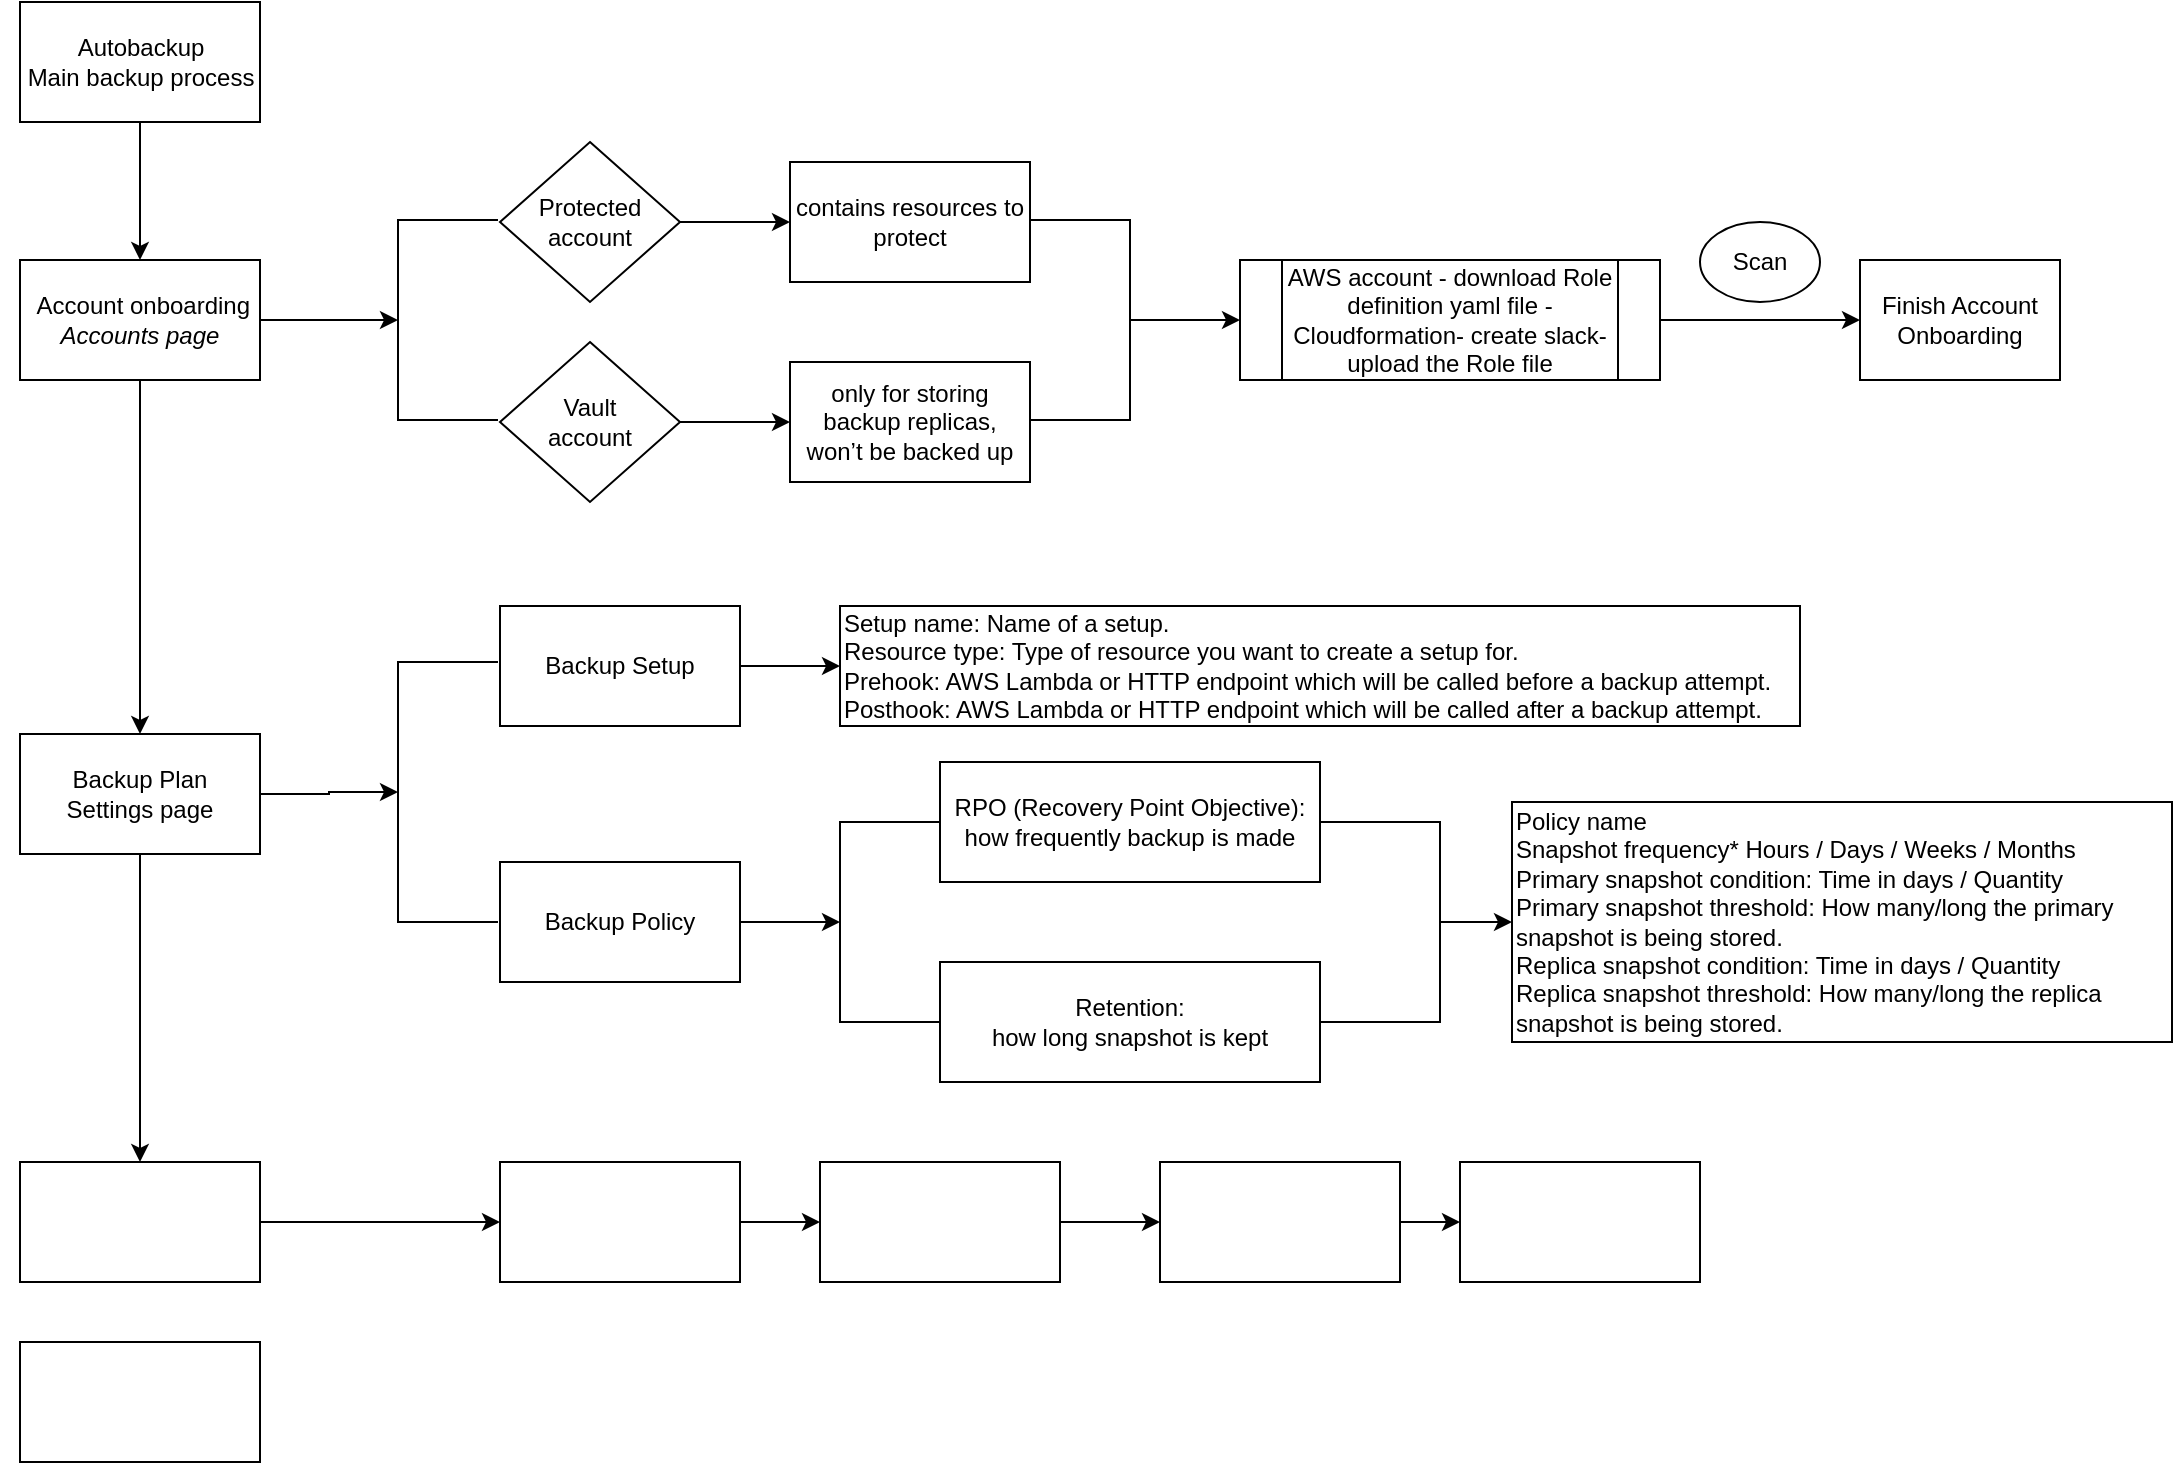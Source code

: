 <mxfile version="20.2.2" type="github">
  <diagram id="PuQnvn29BVy2Np9aTlQ6" name="Page-1">
    <mxGraphModel dx="1191" dy="776" grid="1" gridSize="10" guides="1" tooltips="1" connect="1" arrows="1" fold="1" page="1" pageScale="1" pageWidth="1169" pageHeight="827" math="0" shadow="0">
      <root>
        <mxCell id="0" />
        <mxCell id="1" parent="0" />
        <mxCell id="wzGeyBrV-l04SElcSdZf-14" style="edgeStyle=orthogonalEdgeStyle;rounded=0;orthogonalLoop=1;jettySize=auto;html=1;entryX=0.5;entryY=0;entryDx=0;entryDy=0;" edge="1" parent="1" source="wzGeyBrV-l04SElcSdZf-1" target="wzGeyBrV-l04SElcSdZf-2">
          <mxGeometry relative="1" as="geometry" />
        </mxCell>
        <mxCell id="wzGeyBrV-l04SElcSdZf-1" value="" style="rounded=0;whiteSpace=wrap;html=1;" vertex="1" parent="1">
          <mxGeometry x="80" y="80" width="120" height="60" as="geometry" />
        </mxCell>
        <mxCell id="wzGeyBrV-l04SElcSdZf-15" style="edgeStyle=orthogonalEdgeStyle;rounded=0;orthogonalLoop=1;jettySize=auto;html=1;exitX=0.5;exitY=1;exitDx=0;exitDy=0;entryX=0.5;entryY=0;entryDx=0;entryDy=0;" edge="1" parent="1" source="wzGeyBrV-l04SElcSdZf-2" target="wzGeyBrV-l04SElcSdZf-3">
          <mxGeometry relative="1" as="geometry" />
        </mxCell>
        <mxCell id="wzGeyBrV-l04SElcSdZf-28" value="" style="edgeStyle=orthogonalEdgeStyle;rounded=0;orthogonalLoop=1;jettySize=auto;html=1;" edge="1" parent="1" source="wzGeyBrV-l04SElcSdZf-2" target="wzGeyBrV-l04SElcSdZf-27">
          <mxGeometry relative="1" as="geometry" />
        </mxCell>
        <mxCell id="wzGeyBrV-l04SElcSdZf-2" value="&amp;nbsp;Account onboarding&lt;br&gt;&lt;i&gt;Accounts page&lt;/i&gt;" style="rounded=0;whiteSpace=wrap;html=1;" vertex="1" parent="1">
          <mxGeometry x="80" y="209" width="120" height="60" as="geometry" />
        </mxCell>
        <mxCell id="wzGeyBrV-l04SElcSdZf-16" style="edgeStyle=orthogonalEdgeStyle;rounded=0;orthogonalLoop=1;jettySize=auto;html=1;exitX=0.5;exitY=1;exitDx=0;exitDy=0;entryX=0.5;entryY=0;entryDx=0;entryDy=0;" edge="1" parent="1" source="wzGeyBrV-l04SElcSdZf-3" target="wzGeyBrV-l04SElcSdZf-4">
          <mxGeometry relative="1" as="geometry" />
        </mxCell>
        <mxCell id="wzGeyBrV-l04SElcSdZf-39" value="" style="edgeStyle=orthogonalEdgeStyle;rounded=0;orthogonalLoop=1;jettySize=auto;html=1;" edge="1" parent="1" source="wzGeyBrV-l04SElcSdZf-3" target="wzGeyBrV-l04SElcSdZf-38">
          <mxGeometry relative="1" as="geometry" />
        </mxCell>
        <mxCell id="wzGeyBrV-l04SElcSdZf-3" value="Backup Plan&lt;br&gt;Settings page" style="rounded=0;whiteSpace=wrap;html=1;" vertex="1" parent="1">
          <mxGeometry x="80" y="446" width="120" height="60" as="geometry" />
        </mxCell>
        <mxCell id="wzGeyBrV-l04SElcSdZf-17" style="edgeStyle=orthogonalEdgeStyle;rounded=0;orthogonalLoop=1;jettySize=auto;html=1;exitX=1;exitY=0.5;exitDx=0;exitDy=0;entryX=0;entryY=0.5;entryDx=0;entryDy=0;" edge="1" parent="1" source="wzGeyBrV-l04SElcSdZf-4" target="wzGeyBrV-l04SElcSdZf-6">
          <mxGeometry relative="1" as="geometry" />
        </mxCell>
        <mxCell id="wzGeyBrV-l04SElcSdZf-4" value="" style="rounded=0;whiteSpace=wrap;html=1;" vertex="1" parent="1">
          <mxGeometry x="80" y="660" width="120" height="60" as="geometry" />
        </mxCell>
        <mxCell id="wzGeyBrV-l04SElcSdZf-5" value="" style="rounded=0;whiteSpace=wrap;html=1;" vertex="1" parent="1">
          <mxGeometry x="80" y="750" width="120" height="60" as="geometry" />
        </mxCell>
        <mxCell id="wzGeyBrV-l04SElcSdZf-18" style="edgeStyle=orthogonalEdgeStyle;rounded=0;orthogonalLoop=1;jettySize=auto;html=1;exitX=1;exitY=0.5;exitDx=0;exitDy=0;entryX=0;entryY=0.5;entryDx=0;entryDy=0;" edge="1" parent="1" source="wzGeyBrV-l04SElcSdZf-6" target="wzGeyBrV-l04SElcSdZf-7">
          <mxGeometry relative="1" as="geometry" />
        </mxCell>
        <mxCell id="wzGeyBrV-l04SElcSdZf-6" value="" style="rounded=0;whiteSpace=wrap;html=1;" vertex="1" parent="1">
          <mxGeometry x="320" y="660" width="120" height="60" as="geometry" />
        </mxCell>
        <mxCell id="wzGeyBrV-l04SElcSdZf-19" value="" style="edgeStyle=orthogonalEdgeStyle;rounded=0;orthogonalLoop=1;jettySize=auto;html=1;" edge="1" parent="1" source="wzGeyBrV-l04SElcSdZf-7" target="wzGeyBrV-l04SElcSdZf-8">
          <mxGeometry relative="1" as="geometry" />
        </mxCell>
        <mxCell id="wzGeyBrV-l04SElcSdZf-7" value="" style="rounded=0;whiteSpace=wrap;html=1;" vertex="1" parent="1">
          <mxGeometry x="480" y="660" width="120" height="60" as="geometry" />
        </mxCell>
        <mxCell id="wzGeyBrV-l04SElcSdZf-20" value="" style="edgeStyle=orthogonalEdgeStyle;rounded=0;orthogonalLoop=1;jettySize=auto;html=1;" edge="1" parent="1" source="wzGeyBrV-l04SElcSdZf-8" target="wzGeyBrV-l04SElcSdZf-11">
          <mxGeometry relative="1" as="geometry" />
        </mxCell>
        <mxCell id="wzGeyBrV-l04SElcSdZf-8" value="" style="rounded=0;whiteSpace=wrap;html=1;" vertex="1" parent="1">
          <mxGeometry x="650" y="660" width="120" height="60" as="geometry" />
        </mxCell>
        <mxCell id="wzGeyBrV-l04SElcSdZf-41" value="" style="edgeStyle=orthogonalEdgeStyle;rounded=0;orthogonalLoop=1;jettySize=auto;html=1;" edge="1" parent="1" source="wzGeyBrV-l04SElcSdZf-9" target="wzGeyBrV-l04SElcSdZf-40">
          <mxGeometry relative="1" as="geometry" />
        </mxCell>
        <mxCell id="wzGeyBrV-l04SElcSdZf-9" value="Backup Setup" style="rounded=0;whiteSpace=wrap;html=1;" vertex="1" parent="1">
          <mxGeometry x="320" y="382" width="120" height="60" as="geometry" />
        </mxCell>
        <mxCell id="wzGeyBrV-l04SElcSdZf-44" value="" style="edgeStyle=orthogonalEdgeStyle;rounded=0;orthogonalLoop=1;jettySize=auto;html=1;" edge="1" parent="1" source="wzGeyBrV-l04SElcSdZf-10" target="wzGeyBrV-l04SElcSdZf-42">
          <mxGeometry relative="1" as="geometry" />
        </mxCell>
        <mxCell id="wzGeyBrV-l04SElcSdZf-10" value="Backup Policy" style="rounded=0;whiteSpace=wrap;html=1;" vertex="1" parent="1">
          <mxGeometry x="320" y="510" width="120" height="60" as="geometry" />
        </mxCell>
        <mxCell id="wzGeyBrV-l04SElcSdZf-11" value="" style="rounded=0;whiteSpace=wrap;html=1;" vertex="1" parent="1">
          <mxGeometry x="800" y="660" width="120" height="60" as="geometry" />
        </mxCell>
        <mxCell id="wzGeyBrV-l04SElcSdZf-12" value="&lt;div&gt;Autobackup &lt;br&gt;&lt;/div&gt;&lt;div&gt;Main backup process&lt;/div&gt;" style="text;html=1;align=center;verticalAlign=middle;resizable=0;points=[];autosize=1;strokeColor=none;fillColor=none;" vertex="1" parent="1">
          <mxGeometry x="70" y="90" width="140" height="40" as="geometry" />
        </mxCell>
        <mxCell id="wzGeyBrV-l04SElcSdZf-31" value="" style="edgeStyle=orthogonalEdgeStyle;rounded=0;orthogonalLoop=1;jettySize=auto;html=1;" edge="1" parent="1" source="wzGeyBrV-l04SElcSdZf-22" target="wzGeyBrV-l04SElcSdZf-29">
          <mxGeometry relative="1" as="geometry" />
        </mxCell>
        <mxCell id="wzGeyBrV-l04SElcSdZf-22" value="Protected account" style="rhombus;whiteSpace=wrap;html=1;" vertex="1" parent="1">
          <mxGeometry x="320" y="150" width="90" height="80" as="geometry" />
        </mxCell>
        <mxCell id="wzGeyBrV-l04SElcSdZf-32" value="" style="edgeStyle=orthogonalEdgeStyle;rounded=0;orthogonalLoop=1;jettySize=auto;html=1;" edge="1" parent="1" source="wzGeyBrV-l04SElcSdZf-23" target="wzGeyBrV-l04SElcSdZf-30">
          <mxGeometry relative="1" as="geometry" />
        </mxCell>
        <mxCell id="wzGeyBrV-l04SElcSdZf-23" value="&lt;div&gt;Vault &lt;br&gt;&lt;/div&gt;&lt;div&gt;account&lt;/div&gt;" style="rhombus;whiteSpace=wrap;html=1;" vertex="1" parent="1">
          <mxGeometry x="320" y="250" width="90" height="80" as="geometry" />
        </mxCell>
        <mxCell id="wzGeyBrV-l04SElcSdZf-27" value="" style="strokeWidth=1;html=1;shape=mxgraph.flowchart.annotation_1;align=left;pointerEvents=1;" vertex="1" parent="1">
          <mxGeometry x="269" y="189" width="50" height="100" as="geometry" />
        </mxCell>
        <mxCell id="wzGeyBrV-l04SElcSdZf-29" value="contains resources to protect" style="rounded=0;whiteSpace=wrap;html=1;" vertex="1" parent="1">
          <mxGeometry x="465" y="160" width="120" height="60" as="geometry" />
        </mxCell>
        <mxCell id="wzGeyBrV-l04SElcSdZf-30" value="&lt;div&gt;only for storing backup replicas, &lt;br&gt;&lt;/div&gt;&lt;div&gt;won’t be backed up&lt;/div&gt;" style="rounded=0;whiteSpace=wrap;html=1;" vertex="1" parent="1">
          <mxGeometry x="465" y="260" width="120" height="60" as="geometry" />
        </mxCell>
        <mxCell id="wzGeyBrV-l04SElcSdZf-35" value="" style="edgeStyle=orthogonalEdgeStyle;rounded=0;orthogonalLoop=1;jettySize=auto;html=1;" edge="1" parent="1" source="wzGeyBrV-l04SElcSdZf-33" target="wzGeyBrV-l04SElcSdZf-34">
          <mxGeometry relative="1" as="geometry" />
        </mxCell>
        <mxCell id="wzGeyBrV-l04SElcSdZf-33" value="" style="strokeWidth=1;html=1;shape=mxgraph.flowchart.annotation_1;align=left;pointerEvents=1;rotation=-180;" vertex="1" parent="1">
          <mxGeometry x="585" y="189" width="50" height="100" as="geometry" />
        </mxCell>
        <mxCell id="wzGeyBrV-l04SElcSdZf-37" value="" style="edgeStyle=orthogonalEdgeStyle;rounded=0;orthogonalLoop=1;jettySize=auto;html=1;" edge="1" parent="1" source="wzGeyBrV-l04SElcSdZf-34" target="wzGeyBrV-l04SElcSdZf-36">
          <mxGeometry relative="1" as="geometry" />
        </mxCell>
        <mxCell id="wzGeyBrV-l04SElcSdZf-34" value="AWS account - download Role definition yaml file - Cloudformation- create slack-upload the Role file" style="shape=process;whiteSpace=wrap;html=1;backgroundOutline=1;strokeWidth=1;" vertex="1" parent="1">
          <mxGeometry x="690" y="209" width="210" height="60" as="geometry" />
        </mxCell>
        <mxCell id="wzGeyBrV-l04SElcSdZf-36" value="Finish Account Onboarding" style="rounded=0;whiteSpace=wrap;html=1;" vertex="1" parent="1">
          <mxGeometry x="1000" y="209" width="100" height="60" as="geometry" />
        </mxCell>
        <mxCell id="wzGeyBrV-l04SElcSdZf-38" value="" style="strokeWidth=1;html=1;shape=mxgraph.flowchart.annotation_1;align=left;pointerEvents=1;" vertex="1" parent="1">
          <mxGeometry x="269" y="410" width="50" height="130" as="geometry" />
        </mxCell>
        <mxCell id="wzGeyBrV-l04SElcSdZf-40" value="Setup name: Name of a setup.&lt;br&gt;Resource type: Type of resource you want to create a setup for.&lt;br&gt;&lt;div&gt;Prehook: AWS Lambda or HTTP endpoint which will be called before a backup attempt. &lt;br&gt;&lt;/div&gt;&lt;div&gt;Posthook: AWS Lambda or HTTP endpoint which will be called after a backup attempt.&lt;/div&gt;" style="rounded=0;whiteSpace=wrap;html=1;align=left;" vertex="1" parent="1">
          <mxGeometry x="490" y="382" width="480" height="60" as="geometry" />
        </mxCell>
        <mxCell id="wzGeyBrV-l04SElcSdZf-42" value="" style="strokeWidth=1;html=1;shape=mxgraph.flowchart.annotation_1;align=left;pointerEvents=1;" vertex="1" parent="1">
          <mxGeometry x="490" y="490" width="50" height="100" as="geometry" />
        </mxCell>
        <mxCell id="wzGeyBrV-l04SElcSdZf-45" value="RPO (Recovery Point Objective): how frequently backup is made" style="rounded=0;whiteSpace=wrap;html=1;" vertex="1" parent="1">
          <mxGeometry x="540" y="460" width="190" height="60" as="geometry" />
        </mxCell>
        <mxCell id="wzGeyBrV-l04SElcSdZf-46" value="&lt;div&gt;Retention:&lt;/div&gt;&lt;div&gt; how long snapshot is kept&lt;/div&gt;" style="rounded=0;whiteSpace=wrap;html=1;" vertex="1" parent="1">
          <mxGeometry x="540" y="560" width="190" height="60" as="geometry" />
        </mxCell>
        <mxCell id="wzGeyBrV-l04SElcSdZf-51" value="" style="edgeStyle=orthogonalEdgeStyle;rounded=0;orthogonalLoop=1;jettySize=auto;html=1;" edge="1" parent="1" source="wzGeyBrV-l04SElcSdZf-47" target="wzGeyBrV-l04SElcSdZf-48">
          <mxGeometry relative="1" as="geometry" />
        </mxCell>
        <mxCell id="wzGeyBrV-l04SElcSdZf-47" value="" style="strokeWidth=1;html=1;shape=mxgraph.flowchart.annotation_1;align=left;pointerEvents=1;rotation=-180;" vertex="1" parent="1">
          <mxGeometry x="730" y="490" width="60" height="100" as="geometry" />
        </mxCell>
        <mxCell id="wzGeyBrV-l04SElcSdZf-48" value="Policy name&lt;br&gt;Snapshot frequency* Hours / Days / Weeks / Months&lt;br&gt;Primary snapshot condition: Time in days / Quantity&lt;br&gt;&lt;div&gt;Primary snapshot threshold: How many/long the primary snapshot is being stored. &lt;br&gt;&lt;/div&gt;&lt;div&gt;Replica snapshot condition: Time in days / Quantity&lt;/div&gt;Replica snapshot threshold: How many/long the replica snapshot is being stored." style="rounded=0;whiteSpace=wrap;html=1;align=left;" vertex="1" parent="1">
          <mxGeometry x="826" y="480" width="330" height="120" as="geometry" />
        </mxCell>
        <mxCell id="wzGeyBrV-l04SElcSdZf-50" value="Scan" style="ellipse;whiteSpace=wrap;html=1;strokeWidth=1;" vertex="1" parent="1">
          <mxGeometry x="920" y="190" width="60" height="40" as="geometry" />
        </mxCell>
      </root>
    </mxGraphModel>
  </diagram>
</mxfile>
